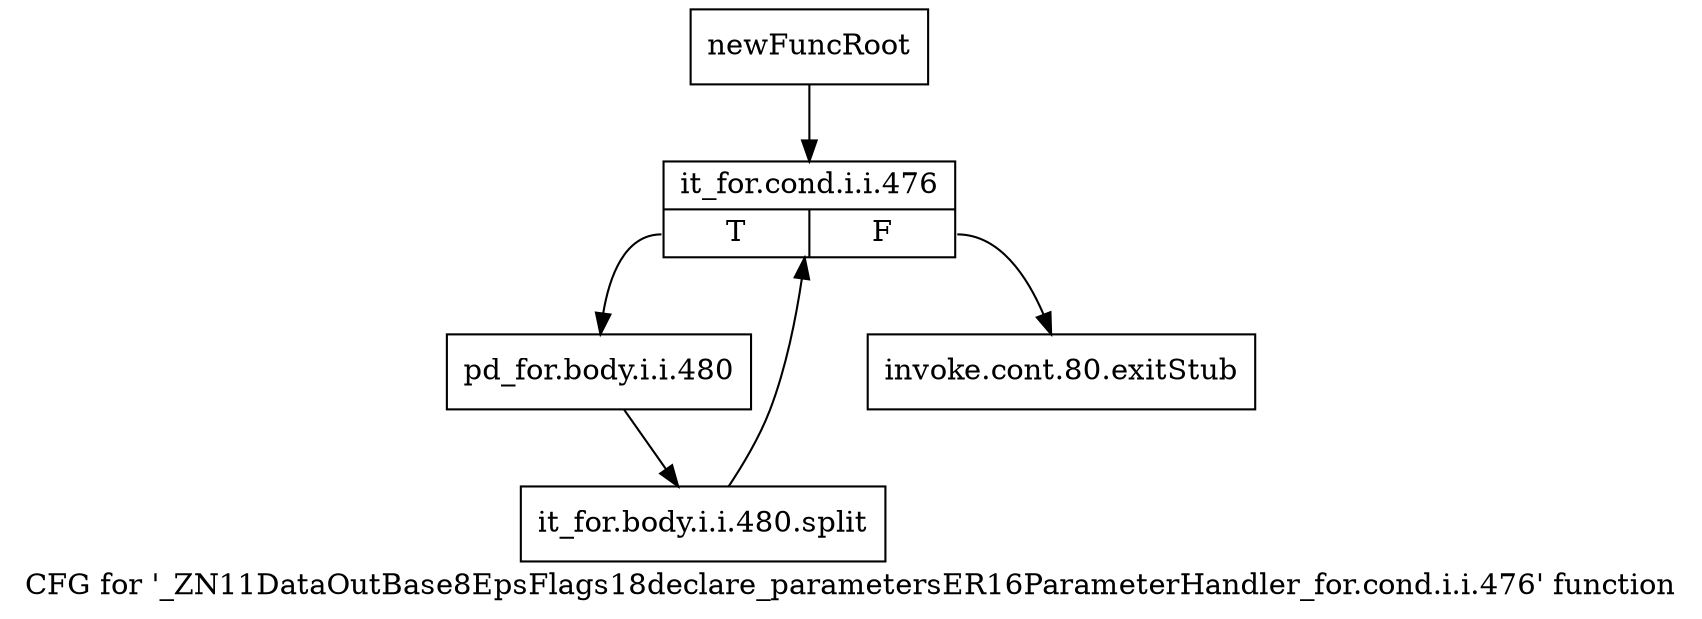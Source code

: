 digraph "CFG for '_ZN11DataOutBase8EpsFlags18declare_parametersER16ParameterHandler_for.cond.i.i.476' function" {
	label="CFG for '_ZN11DataOutBase8EpsFlags18declare_parametersER16ParameterHandler_for.cond.i.i.476' function";

	Node0x8b7bd90 [shape=record,label="{newFuncRoot}"];
	Node0x8b7bd90 -> Node0x8b7be30;
	Node0x8b7bde0 [shape=record,label="{invoke.cont.80.exitStub}"];
	Node0x8b7be30 [shape=record,label="{it_for.cond.i.i.476|{<s0>T|<s1>F}}"];
	Node0x8b7be30:s0 -> Node0x8b7be80;
	Node0x8b7be30:s1 -> Node0x8b7bde0;
	Node0x8b7be80 [shape=record,label="{pd_for.body.i.i.480}"];
	Node0x8b7be80 -> Node0xb71d610;
	Node0xb71d610 [shape=record,label="{it_for.body.i.i.480.split}"];
	Node0xb71d610 -> Node0x8b7be30;
}
